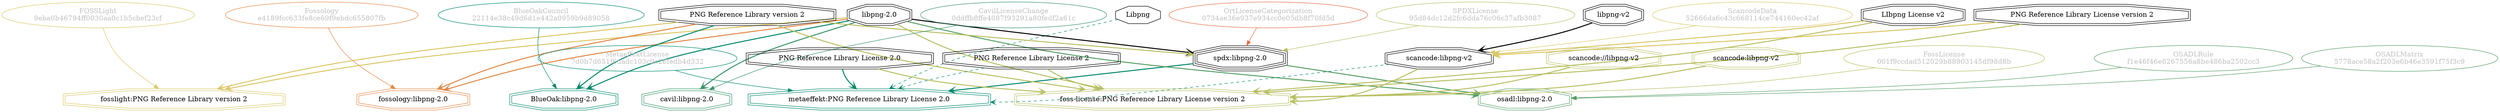 strict digraph {
    node [shape=box];
    graph [splines=curved];
    2674 [label=Libpng
         ,shape=octagon];
    4635 [label="SPDXLicense\n95d84dc12d2fc6dda76c06c37afb3087"
         ,fontcolor=gray
         ,color="#b8bf62"
         ,fillcolor="beige;1"
         ,shape=ellipse];
    4636 [label="spdx:libpng-2.0"
         ,shape=tripleoctagon];
    4637 [label="libpng-2.0"
         ,shape=doubleoctagon];
    4638 [label="PNG Reference Library version 2"
         ,shape=doubleoctagon];
    8861 [label="BlueOakCouncil\n22114e38c49d6d1e442a0959b9d89058"
         ,fontcolor=gray
         ,color="#00876c"
         ,fillcolor="beige;1"
         ,shape=ellipse];
    8862 [label="BlueOak:libpng-2.0"
         ,color="#00876c"
         ,shape=doubleoctagon];
    9770 [label="OSADLRule\nf1e46f46e8267556a8be486ba2502cc3"
         ,fontcolor=gray
         ,color="#58a066"
         ,fillcolor="beige;1"
         ,shape=ellipse];
    9771 [label="osadl:libpng-2.0"
         ,color="#58a066"
         ,shape=doubleoctagon];
    9912 [label="OSADLMatrix\n5778ace58a2f203e6b46e3591f75f3c9"
         ,fontcolor=gray
         ,color="#58a066"
         ,fillcolor="beige;1"
         ,shape=ellipse];
    18531 [label="ScancodeData\n52666da6c43c668114ce744160ec42af"
          ,fontcolor=gray
          ,color="#dac767"
          ,fillcolor="beige;1"
          ,shape=ellipse];
    18532 [label="scancode:libpng-v2"
          ,shape=doubleoctagon];
    18533 [label="libpng-v2"
          ,shape=doubleoctagon];
    18534 [label="LIbpng License v2"
          ,shape=doubleoctagon];
    18535 [label="PNG Reference Library License version 2"
          ,shape=doubleoctagon];
    28051 [label="Fossology\ne4189fcc633fe8ce69f9ebdc655807fb"
          ,fontcolor=gray
          ,color="#e18745"
          ,fillcolor="beige;1"
          ,shape=ellipse];
    28052 [label="fossology:libpng-2.0"
          ,color="#e18745"
          ,shape=doubleoctagon];
    35297 [label="OrtLicenseCategorization\n0734ae36e937e934cc0e05db8f70fd5d"
          ,fontcolor=gray
          ,color="#e06f45"
          ,fillcolor="beige;1"
          ,shape=ellipse];
    37090 [label="CavilLicenseChange\n0ddffb8ffe4087f93291a80fedf2a61c"
          ,fontcolor=gray
          ,color="#379469"
          ,fillcolor="beige;1"
          ,shape=ellipse];
    37091 [label="cavil:libpng-2.0"
          ,color="#379469"
          ,shape=doubleoctagon];
    47150 [label="MetaeffektLicense\n7d0b7d651f6dadc103c9c26fedb4d332"
          ,fontcolor=gray
          ,color="#00876c"
          ,fillcolor="beige;1"
          ,shape=ellipse];
    47151 [label="metaeffekt:PNG Reference Library License 2.0"
          ,color="#00876c"
          ,shape=doubleoctagon];
    47152 [label="PNG Reference Library License 2.0"
          ,shape=doubleoctagon];
    47153 [label="PNG Reference Library License 2"
          ,shape=doubleoctagon];
    50911 [label="FossLicense\n001f9ccdad512029b88903145df98d8b"
          ,fontcolor=gray
          ,color="#b8bf62"
          ,fillcolor="beige;1"
          ,shape=ellipse];
    50912 [label="foss-license:PNG Reference Library License version 2"
          ,color="#b8bf62"
          ,shape=doubleoctagon];
    50913 [label="scancode://libpng-v2"
          ,color="#b8bf62"
          ,shape=doubleoctagon];
    50914 [label="scancode:libpng-v2"
          ,color="#b8bf62"
          ,shape=doubleoctagon];
    51179 [label="FOSSLight\n9eba0b46794ff0030aa0c1b5cbef23cf"
          ,fontcolor=gray
          ,color="#dac767"
          ,fillcolor="beige;1"
          ,shape=ellipse];
    51180 [label="fosslight:PNG Reference Library version 2"
          ,color="#dac767"
          ,shape=doubleoctagon];
    2674 -> 47151 [style=dashed
                  ,arrowhead=vee
                  ,weight=0.5
                  ,color="#00876c"];
    4635 -> 4636 [weight=0.5
                 ,color="#b8bf62"];
    4636 -> 9771 [style=bold
                 ,arrowhead=vee
                 ,weight=0.7
                 ,color="#58a066"];
    4636 -> 47151 [style=bold
                  ,arrowhead=vee
                  ,weight=0.7
                  ,color="#00876c"];
    4637 -> 4636 [style=bold
                 ,arrowhead=vee
                 ,weight=0.7];
    4637 -> 8862 [style=bold
                 ,arrowhead=vee
                 ,weight=0.7
                 ,color="#00876c"];
    4637 -> 9771 [style=bold
                 ,arrowhead=vee
                 ,weight=0.7
                 ,color="#58a066"];
    4637 -> 28052 [style=bold
                  ,arrowhead=vee
                  ,weight=0.7
                  ,color="#e18745"];
    4637 -> 37091 [style=bold
                  ,arrowhead=vee
                  ,weight=0.7
                  ,color="#379469"];
    4637 -> 37091 [style=bold
                  ,arrowhead=vee
                  ,weight=0.7
                  ,color="#379469"];
    4637 -> 50912 [style=bold
                  ,arrowhead=vee
                  ,weight=0.7
                  ,color="#b8bf62"];
    4637 -> 51180 [style=bold
                  ,arrowhead=vee
                  ,weight=0.7
                  ,color="#dac767"];
    4638 -> 4636 [style=bold
                 ,arrowhead=vee
                 ,weight=0.7
                 ,color="#b8bf62"];
    4638 -> 8862 [style=bold
                 ,arrowhead=vee
                 ,weight=0.7
                 ,color="#00876c"];
    4638 -> 28052 [style=bold
                  ,arrowhead=vee
                  ,weight=0.7
                  ,color="#e18745"];
    4638 -> 50912 [style=bold
                  ,arrowhead=vee
                  ,weight=0.7
                  ,color="#b8bf62"];
    4638 -> 51180 [style=bold
                  ,arrowhead=vee
                  ,weight=0.7
                  ,color="#dac767"];
    8861 -> 8862 [weight=0.5
                 ,color="#00876c"];
    9770 -> 9771 [weight=0.5
                 ,color="#58a066"];
    9912 -> 9771 [weight=0.5
                 ,color="#58a066"];
    18531 -> 18532 [weight=0.5
                   ,color="#dac767"];
    18532 -> 47151 [style=dashed
                   ,arrowhead=vee
                   ,weight=0.5
                   ,color="#00876c"];
    18532 -> 50912 [style=bold
                   ,arrowhead=vee
                   ,weight=0.7
                   ,color="#b8bf62"];
    18533 -> 18532 [style=bold
                   ,arrowhead=vee
                   ,weight=0.7];
    18534 -> 18532 [style=bold
                   ,arrowhead=vee
                   ,weight=0.7
                   ,color="#dac767"];
    18534 -> 50912 [style=bold
                   ,arrowhead=vee
                   ,weight=0.7
                   ,color="#b8bf62"];
    18535 -> 18532 [style=bold
                   ,arrowhead=vee
                   ,weight=0.7
                   ,color="#dac767"];
    18535 -> 50912 [style=bold
                   ,arrowhead=vee
                   ,weight=0.7
                   ,color="#b8bf62"];
    28051 -> 28052 [weight=0.5
                   ,color="#e18745"];
    35297 -> 4636 [weight=0.5
                  ,color="#e06f45"];
    37090 -> 37091 [weight=0.5
                   ,color="#379469"];
    47150 -> 47151 [weight=0.5
                   ,color="#00876c"];
    47152 -> 47151 [style=bold
                   ,arrowhead=vee
                   ,weight=0.7
                   ,color="#00876c"];
    47152 -> 50912 [style=bold
                   ,arrowhead=vee
                   ,weight=0.7
                   ,color="#b8bf62"];
    47153 -> 47151 [style=dashed
                   ,arrowhead=vee
                   ,weight=0.5
                   ,color="#00876c"];
    47153 -> 50912 [style=bold
                   ,arrowhead=vee
                   ,weight=0.7
                   ,color="#b8bf62"];
    50911 -> 50912 [weight=0.5
                   ,color="#b8bf62"];
    50913 -> 50912 [style=bold
                   ,arrowhead=vee
                   ,weight=0.7
                   ,color="#b8bf62"];
    50914 -> 50912 [style=bold
                   ,arrowhead=vee
                   ,weight=0.7
                   ,color="#b8bf62"];
    51179 -> 51180 [weight=0.5
                   ,color="#dac767"];
}
